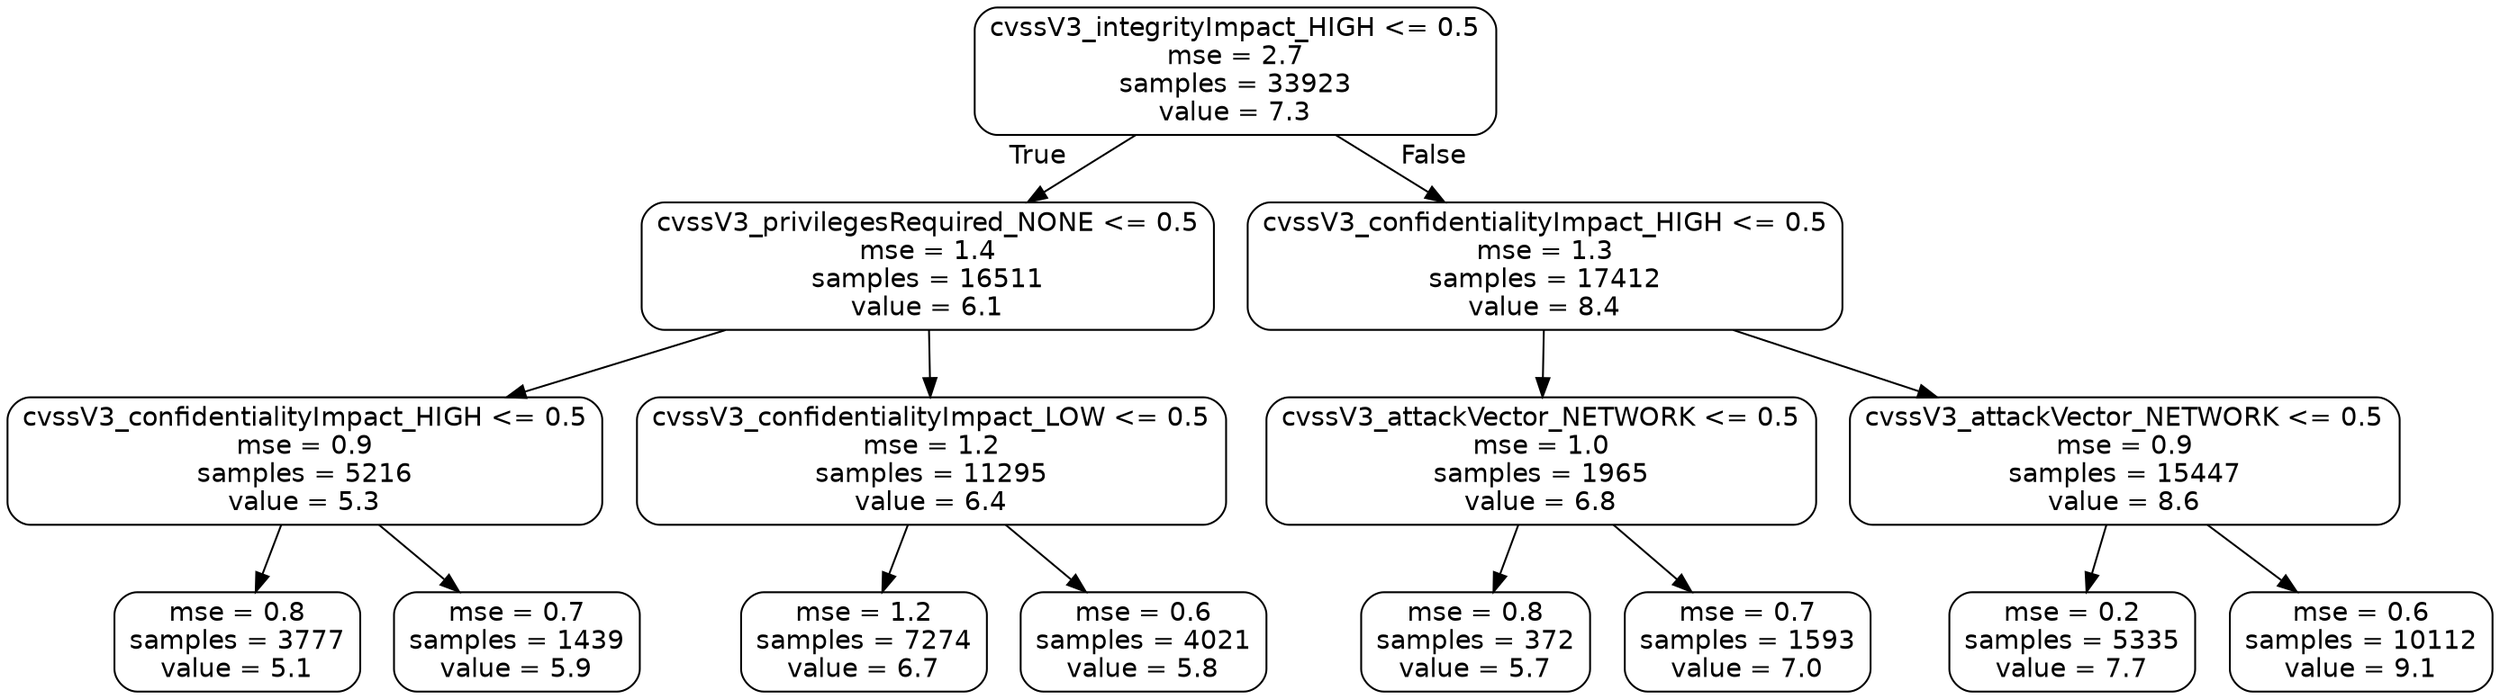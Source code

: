 digraph Tree {
node [shape=box, style="rounded", color="black", fontname=helvetica] ;
edge [fontname=helvetica] ;
0 [label="cvssV3_integrityImpact_HIGH <= 0.5\nmse = 2.7\nsamples = 33923\nvalue = 7.3"] ;
1 [label="cvssV3_privilegesRequired_NONE <= 0.5\nmse = 1.4\nsamples = 16511\nvalue = 6.1"] ;
0 -> 1 [labeldistance=2.5, labelangle=45, headlabel="True"] ;
2 [label="cvssV3_confidentialityImpact_HIGH <= 0.5\nmse = 0.9\nsamples = 5216\nvalue = 5.3"] ;
1 -> 2 ;
3 [label="mse = 0.8\nsamples = 3777\nvalue = 5.1"] ;
2 -> 3 ;
4 [label="mse = 0.7\nsamples = 1439\nvalue = 5.9"] ;
2 -> 4 ;
5 [label="cvssV3_confidentialityImpact_LOW <= 0.5\nmse = 1.2\nsamples = 11295\nvalue = 6.4"] ;
1 -> 5 ;
6 [label="mse = 1.2\nsamples = 7274\nvalue = 6.7"] ;
5 -> 6 ;
7 [label="mse = 0.6\nsamples = 4021\nvalue = 5.8"] ;
5 -> 7 ;
8 [label="cvssV3_confidentialityImpact_HIGH <= 0.5\nmse = 1.3\nsamples = 17412\nvalue = 8.4"] ;
0 -> 8 [labeldistance=2.5, labelangle=-45, headlabel="False"] ;
9 [label="cvssV3_attackVector_NETWORK <= 0.5\nmse = 1.0\nsamples = 1965\nvalue = 6.8"] ;
8 -> 9 ;
10 [label="mse = 0.8\nsamples = 372\nvalue = 5.7"] ;
9 -> 10 ;
11 [label="mse = 0.7\nsamples = 1593\nvalue = 7.0"] ;
9 -> 11 ;
12 [label="cvssV3_attackVector_NETWORK <= 0.5\nmse = 0.9\nsamples = 15447\nvalue = 8.6"] ;
8 -> 12 ;
13 [label="mse = 0.2\nsamples = 5335\nvalue = 7.7"] ;
12 -> 13 ;
14 [label="mse = 0.6\nsamples = 10112\nvalue = 9.1"] ;
12 -> 14 ;
}